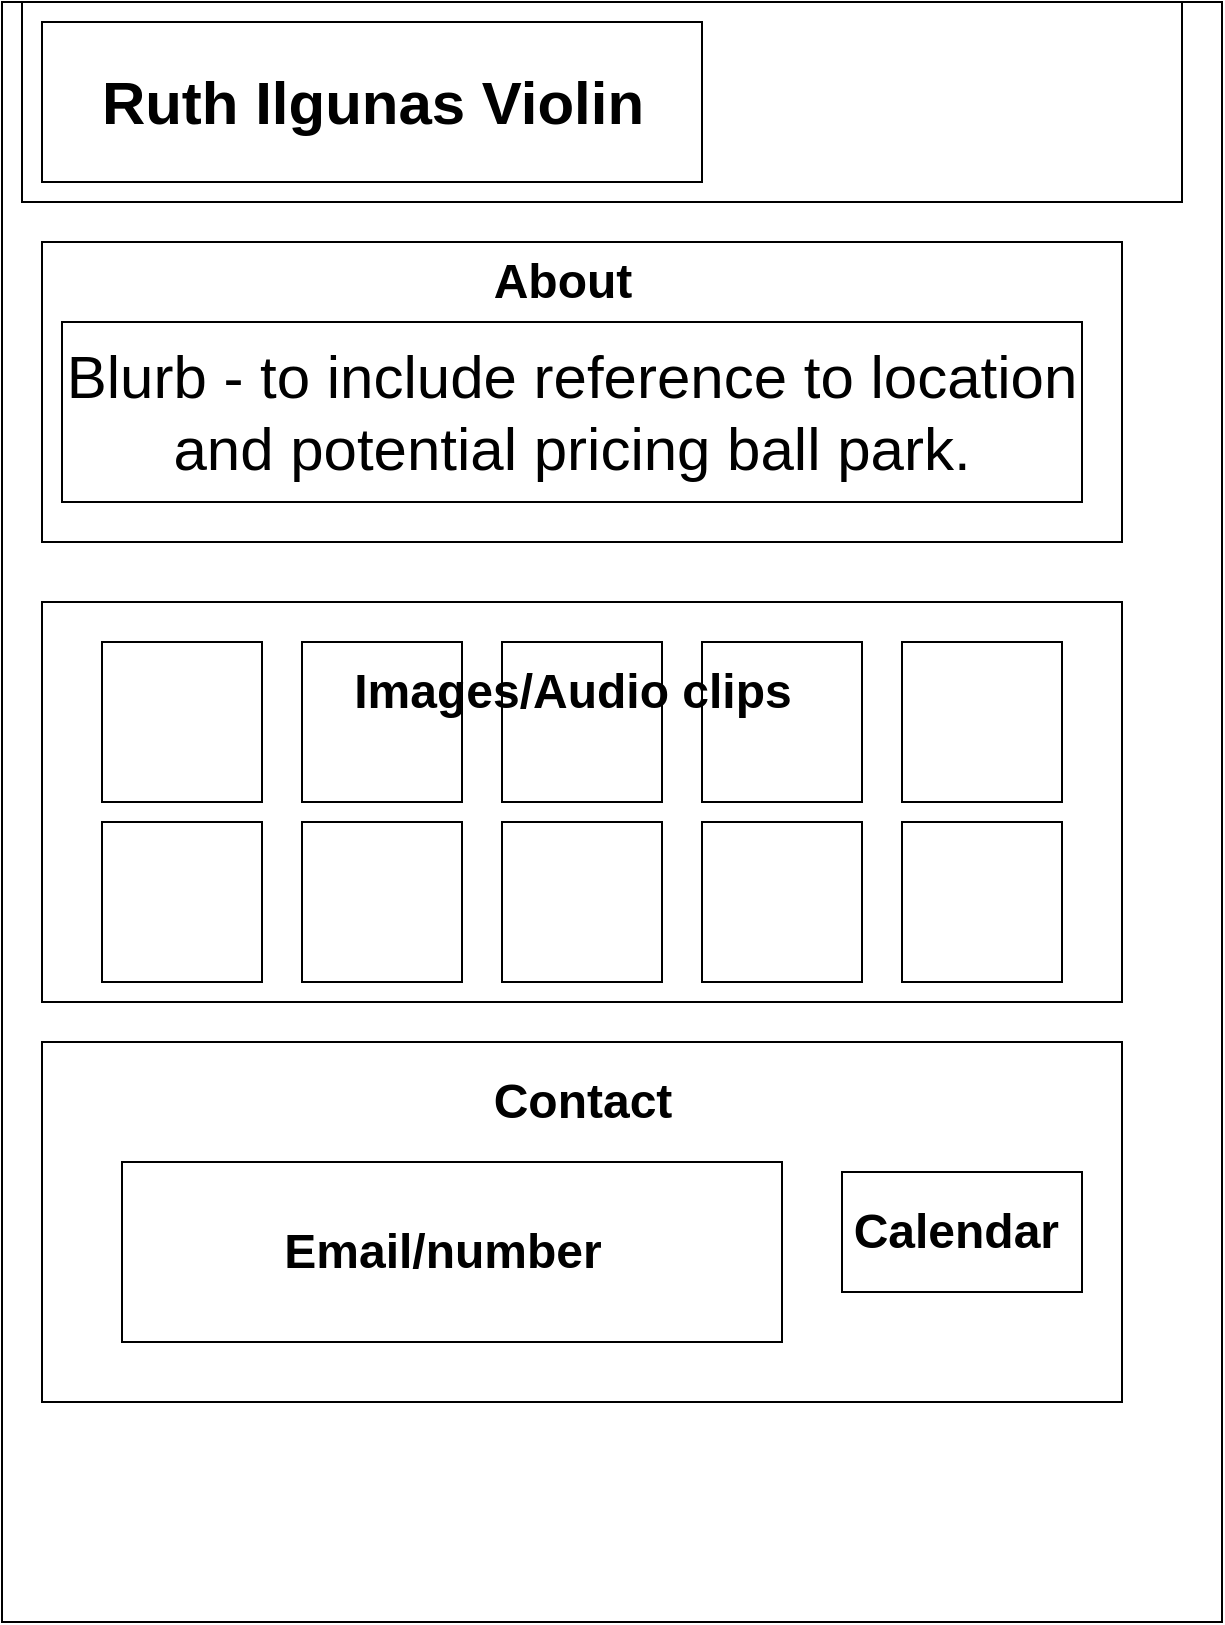 <mxfile>
    <diagram id="TCEioBnVF78EPV_pldfn" name="Page-1">
        <mxGraphModel dx="830" dy="563" grid="1" gridSize="10" guides="1" tooltips="1" connect="1" arrows="1" fold="1" page="1" pageScale="1" pageWidth="850" pageHeight="1100" math="0" shadow="0">
            <root>
                <mxCell id="0"/>
                <mxCell id="1" parent="0"/>
                <mxCell id="17" value="" style="rounded=0;whiteSpace=wrap;html=1;fontSize=30;" vertex="1" parent="1">
                    <mxGeometry x="70" width="610" height="810" as="geometry"/>
                </mxCell>
                <mxCell id="3" value="" style="rounded=0;whiteSpace=wrap;html=1;" vertex="1" parent="1">
                    <mxGeometry x="80" width="580" height="100" as="geometry"/>
                </mxCell>
                <mxCell id="4" value="" style="rounded=0;whiteSpace=wrap;html=1;" vertex="1" parent="1">
                    <mxGeometry x="90" y="10" width="330" height="80" as="geometry"/>
                </mxCell>
                <mxCell id="5" value="&lt;font style=&quot;font-size: 30px;&quot;&gt;Ruth Ilgunas Violin&lt;/font&gt;" style="text;strokeColor=none;fillColor=none;html=1;fontSize=24;fontStyle=1;verticalAlign=middle;align=center;" vertex="1" parent="1">
                    <mxGeometry x="140" y="15" width="230" height="70" as="geometry"/>
                </mxCell>
                <mxCell id="6" value="" style="rounded=0;whiteSpace=wrap;html=1;fontSize=30;" vertex="1" parent="1">
                    <mxGeometry x="90" y="120" width="540" height="150" as="geometry"/>
                </mxCell>
                <mxCell id="7" value="About" style="text;strokeColor=none;fillColor=none;html=1;fontSize=24;fontStyle=1;verticalAlign=middle;align=center;" vertex="1" parent="1">
                    <mxGeometry x="300" y="120" width="100" height="40" as="geometry"/>
                </mxCell>
                <mxCell id="8" value="Blurb - to include reference to location and potential pricing ball park." style="rounded=0;whiteSpace=wrap;html=1;fontSize=30;" vertex="1" parent="1">
                    <mxGeometry x="100" y="160" width="510" height="90" as="geometry"/>
                </mxCell>
                <mxCell id="10" value="" style="rounded=0;whiteSpace=wrap;html=1;fontSize=30;" vertex="1" parent="1">
                    <mxGeometry x="90" y="300" width="540" height="200" as="geometry"/>
                </mxCell>
                <mxCell id="11" value="" style="whiteSpace=wrap;html=1;aspect=fixed;fontSize=30;" vertex="1" parent="1">
                    <mxGeometry x="120" y="320" width="80" height="80" as="geometry"/>
                </mxCell>
                <mxCell id="12" value="" style="whiteSpace=wrap;html=1;aspect=fixed;fontSize=30;" vertex="1" parent="1">
                    <mxGeometry x="320" y="320" width="80" height="80" as="geometry"/>
                </mxCell>
                <mxCell id="13" value="" style="whiteSpace=wrap;html=1;aspect=fixed;fontSize=30;" vertex="1" parent="1">
                    <mxGeometry x="420" y="320" width="80" height="80" as="geometry"/>
                </mxCell>
                <mxCell id="14" value="" style="whiteSpace=wrap;html=1;aspect=fixed;fontSize=30;" vertex="1" parent="1">
                    <mxGeometry x="220" y="320" width="80" height="80" as="geometry"/>
                </mxCell>
                <mxCell id="15" value="" style="whiteSpace=wrap;html=1;aspect=fixed;fontSize=30;" vertex="1" parent="1">
                    <mxGeometry x="520" y="320" width="80" height="80" as="geometry"/>
                </mxCell>
                <mxCell id="18" value="" style="whiteSpace=wrap;html=1;aspect=fixed;fontSize=30;" vertex="1" parent="1">
                    <mxGeometry x="320" y="410" width="80" height="80" as="geometry"/>
                </mxCell>
                <mxCell id="19" value="" style="whiteSpace=wrap;html=1;aspect=fixed;fontSize=30;" vertex="1" parent="1">
                    <mxGeometry x="420" y="410" width="80" height="80" as="geometry"/>
                </mxCell>
                <mxCell id="20" value="" style="whiteSpace=wrap;html=1;aspect=fixed;fontSize=30;" vertex="1" parent="1">
                    <mxGeometry x="520" y="410" width="80" height="80" as="geometry"/>
                </mxCell>
                <mxCell id="21" value="" style="whiteSpace=wrap;html=1;aspect=fixed;fontSize=30;" vertex="1" parent="1">
                    <mxGeometry x="220" y="410" width="80" height="80" as="geometry"/>
                </mxCell>
                <mxCell id="22" value="" style="whiteSpace=wrap;html=1;aspect=fixed;fontSize=30;" vertex="1" parent="1">
                    <mxGeometry x="120" y="410" width="80" height="80" as="geometry"/>
                </mxCell>
                <mxCell id="23" value="Images/Audio clips" style="text;strokeColor=none;fillColor=none;html=1;fontSize=24;fontStyle=1;verticalAlign=middle;align=center;" vertex="1" parent="1">
                    <mxGeometry x="305" y="330" width="100" height="30" as="geometry"/>
                </mxCell>
                <mxCell id="25" value="" style="rounded=0;whiteSpace=wrap;html=1;fontSize=30;" vertex="1" parent="1">
                    <mxGeometry x="90" y="520" width="540" height="180" as="geometry"/>
                </mxCell>
                <mxCell id="26" value="Contact" style="text;strokeColor=none;fillColor=none;html=1;fontSize=24;fontStyle=1;verticalAlign=middle;align=center;" vertex="1" parent="1">
                    <mxGeometry x="310" y="530" width="100" height="40" as="geometry"/>
                </mxCell>
                <mxCell id="27" value="" style="rounded=0;whiteSpace=wrap;html=1;fontSize=30;" vertex="1" parent="1">
                    <mxGeometry x="130" y="580" width="330" height="90" as="geometry"/>
                </mxCell>
                <mxCell id="28" value="Email/number" style="text;strokeColor=none;fillColor=none;html=1;fontSize=24;fontStyle=1;verticalAlign=middle;align=center;" vertex="1" parent="1">
                    <mxGeometry x="240" y="605" width="100" height="40" as="geometry"/>
                </mxCell>
                <mxCell id="29" value="" style="rounded=0;whiteSpace=wrap;html=1;fontSize=30;" vertex="1" parent="1">
                    <mxGeometry x="490" y="585" width="120" height="60" as="geometry"/>
                </mxCell>
                <mxCell id="30" value="Calendar&amp;nbsp;" style="text;strokeColor=none;fillColor=none;html=1;fontSize=24;fontStyle=1;verticalAlign=middle;align=center;" vertex="1" parent="1">
                    <mxGeometry x="500" y="595" width="100" height="40" as="geometry"/>
                </mxCell>
            </root>
        </mxGraphModel>
    </diagram>
</mxfile>